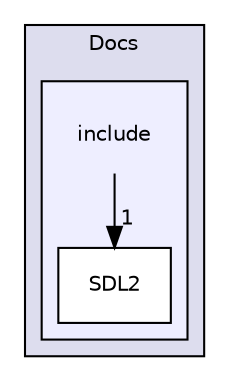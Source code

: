 digraph "D:/Documents/LocalProjects/C/FinalProject/FinalProject/Docs/include" {
  compound=true
  node [ fontsize="10", fontname="Helvetica"];
  edge [ labelfontsize="10", labelfontname="Helvetica"];
  subgraph clusterdir_faab23e871edbd168169ca65514cd9f3 {
    graph [ bgcolor="#ddddee", pencolor="black", label="Docs" fontname="Helvetica", fontsize="10", URL="dir_faab23e871edbd168169ca65514cd9f3.html"]
  subgraph clusterdir_7bbb17c45052c1fedbc13c91100d3f17 {
    graph [ bgcolor="#eeeeff", pencolor="black", label="" URL="dir_7bbb17c45052c1fedbc13c91100d3f17.html"];
    dir_7bbb17c45052c1fedbc13c91100d3f17 [shape=plaintext label="include"];
    dir_64d942f94f1e3efe2d081e556994a782 [shape=box label="SDL2" color="black" fillcolor="white" style="filled" URL="dir_64d942f94f1e3efe2d081e556994a782.html"];
  }
  }
  dir_7bbb17c45052c1fedbc13c91100d3f17->dir_64d942f94f1e3efe2d081e556994a782 [headlabel="1", labeldistance=1.5 headhref="dir_000006_000007.html"];
}
